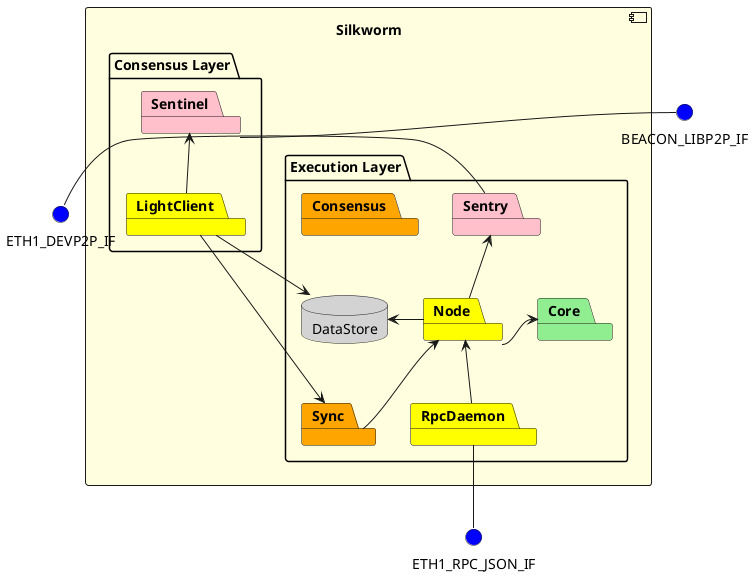 @startuml
'https://plantuml.com/component-diagram

component Silkworm #LightYellow {
    package "Execution Layer" {
        package Core #LightGreen
        package Node #Yellow
        package Sentry #Pink
        package RpcDaemon #Yellow
        package Sync #Orange
        package Consensus #Orange

        database DataStore #LightGrey

        Node -left-> DataStore
        Node -right-> Core
        'Sync -right-> Consensus
        Node -up-> Sentry

        Sync -up-> Node
        RpcDaemon -up-> Node
        'RpcDaemon -up-> DataStore
    }

    package "Consensus Layer" {
        package LightClient #Yellow
        package Sentinel #Pink

        LightClient -up-> Sentinel
    }

    LightClient --> DataStore
    LightClient --> Sync
}

together {
interface BEACON_LIBP2P_IF #Blue
}
together {
interface ETH1_DEVP2P_IF #Blue
}
interface ETH1_RPC_JSON_IF #Blue

Sentry -left- ETH1_DEVP2P_IF
Sentinel -right- BEACON_LIBP2P_IF
RpcDaemon -down- ETH1_RPC_JSON_IF

@enduml